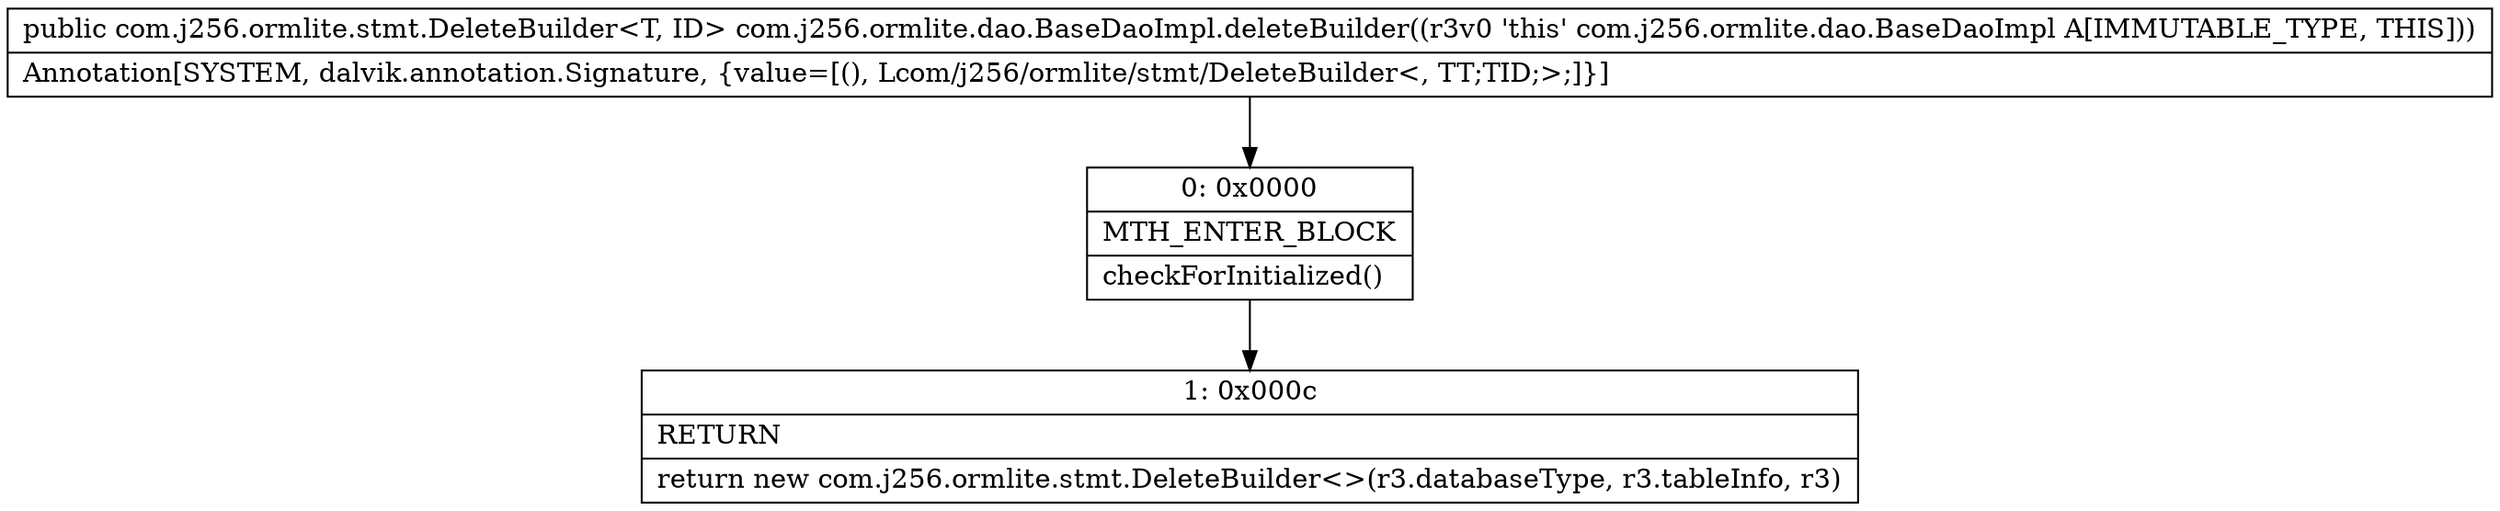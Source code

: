 digraph "CFG forcom.j256.ormlite.dao.BaseDaoImpl.deleteBuilder()Lcom\/j256\/ormlite\/stmt\/DeleteBuilder;" {
Node_0 [shape=record,label="{0\:\ 0x0000|MTH_ENTER_BLOCK\l|checkForInitialized()\l}"];
Node_1 [shape=record,label="{1\:\ 0x000c|RETURN\l|return new com.j256.ormlite.stmt.DeleteBuilder\<\>(r3.databaseType, r3.tableInfo, r3)\l}"];
MethodNode[shape=record,label="{public com.j256.ormlite.stmt.DeleteBuilder\<T, ID\> com.j256.ormlite.dao.BaseDaoImpl.deleteBuilder((r3v0 'this' com.j256.ormlite.dao.BaseDaoImpl A[IMMUTABLE_TYPE, THIS]))  | Annotation[SYSTEM, dalvik.annotation.Signature, \{value=[(), Lcom\/j256\/ormlite\/stmt\/DeleteBuilder\<, TT;TID;\>;]\}]\l}"];
MethodNode -> Node_0;
Node_0 -> Node_1;
}

